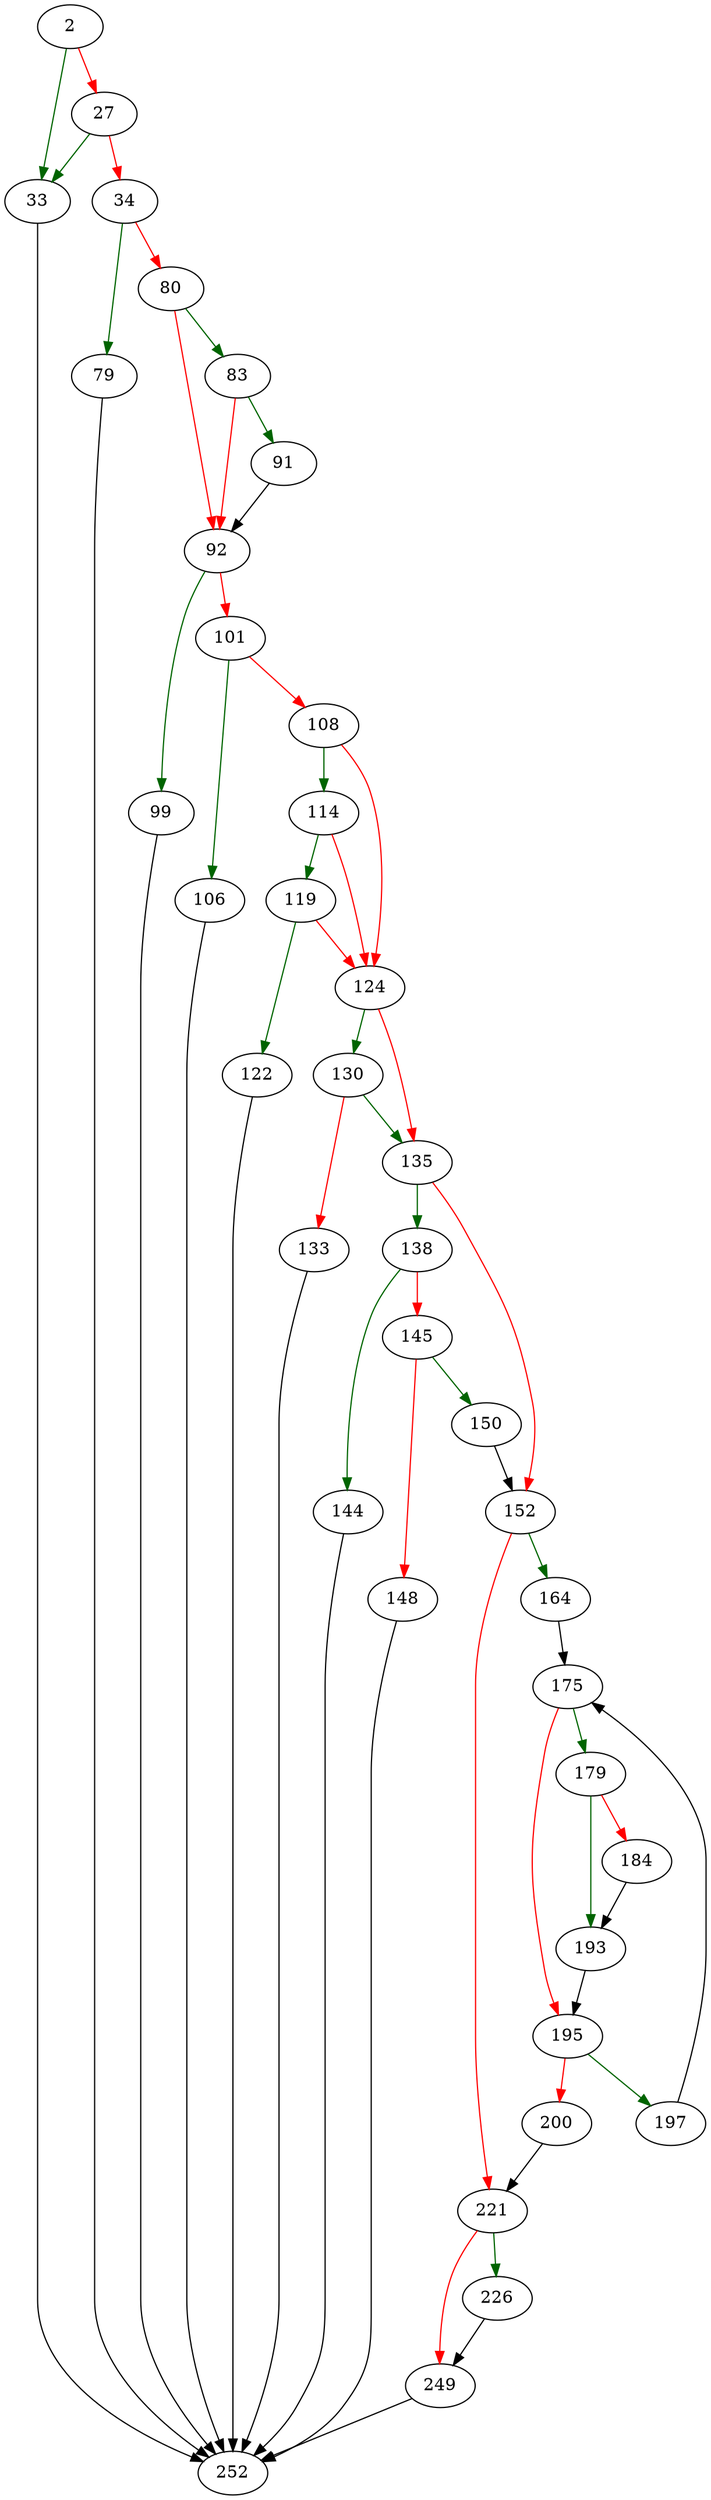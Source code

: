 strict digraph "sqlite3AlterFinishAddColumn" {
	// Node definitions.
	2 [entry=true];
	33;
	27;
	34;
	252;
	79;
	80;
	83;
	92;
	91;
	99;
	101;
	106;
	108;
	114;
	124;
	119;
	122;
	130;
	135;
	133;
	138;
	152;
	144;
	145;
	150;
	148;
	164;
	221;
	175;
	179;
	195;
	193;
	184;
	197;
	200;
	226;
	249;

	// Edge definitions.
	2 -> 33 [
		color=darkgreen
		cond=true
	];
	2 -> 27 [
		color=red
		cond=false
	];
	33 -> 252;
	27 -> 33 [
		color=darkgreen
		cond=true
	];
	27 -> 34 [
		color=red
		cond=false
	];
	34 -> 79 [
		color=darkgreen
		cond=true
	];
	34 -> 80 [
		color=red
		cond=false
	];
	79 -> 252;
	80 -> 83 [
		color=darkgreen
		cond=true
	];
	80 -> 92 [
		color=red
		cond=false
	];
	83 -> 92 [
		color=red
		cond=false
	];
	83 -> 91 [
		color=darkgreen
		cond=true
	];
	92 -> 99 [
		color=darkgreen
		cond=true
	];
	92 -> 101 [
		color=red
		cond=false
	];
	91 -> 92;
	99 -> 252;
	101 -> 106 [
		color=darkgreen
		cond=true
	];
	101 -> 108 [
		color=red
		cond=false
	];
	106 -> 252;
	108 -> 114 [
		color=darkgreen
		cond=true
	];
	108 -> 124 [
		color=red
		cond=false
	];
	114 -> 124 [
		color=red
		cond=false
	];
	114 -> 119 [
		color=darkgreen
		cond=true
	];
	124 -> 130 [
		color=darkgreen
		cond=true
	];
	124 -> 135 [
		color=red
		cond=false
	];
	119 -> 124 [
		color=red
		cond=false
	];
	119 -> 122 [
		color=darkgreen
		cond=true
	];
	122 -> 252;
	130 -> 135 [
		color=darkgreen
		cond=true
	];
	130 -> 133 [
		color=red
		cond=false
	];
	135 -> 138 [
		color=darkgreen
		cond=true
	];
	135 -> 152 [
		color=red
		cond=false
	];
	133 -> 252;
	138 -> 144 [
		color=darkgreen
		cond=true
	];
	138 -> 145 [
		color=red
		cond=false
	];
	152 -> 164 [
		color=darkgreen
		cond=true
	];
	152 -> 221 [
		color=red
		cond=false
	];
	144 -> 252;
	145 -> 150 [
		color=darkgreen
		cond=true
	];
	145 -> 148 [
		color=red
		cond=false
	];
	150 -> 152;
	148 -> 252;
	164 -> 175;
	221 -> 226 [
		color=darkgreen
		cond=true
	];
	221 -> 249 [
		color=red
		cond=false
	];
	175 -> 179 [
		color=darkgreen
		cond=true
	];
	175 -> 195 [
		color=red
		cond=false
	];
	179 -> 193 [
		color=darkgreen
		cond=true
	];
	179 -> 184 [
		color=red
		cond=false
	];
	195 -> 197 [
		color=darkgreen
		cond=true
	];
	195 -> 200 [
		color=red
		cond=false
	];
	193 -> 195;
	184 -> 193;
	197 -> 175;
	200 -> 221;
	226 -> 249;
	249 -> 252;
}